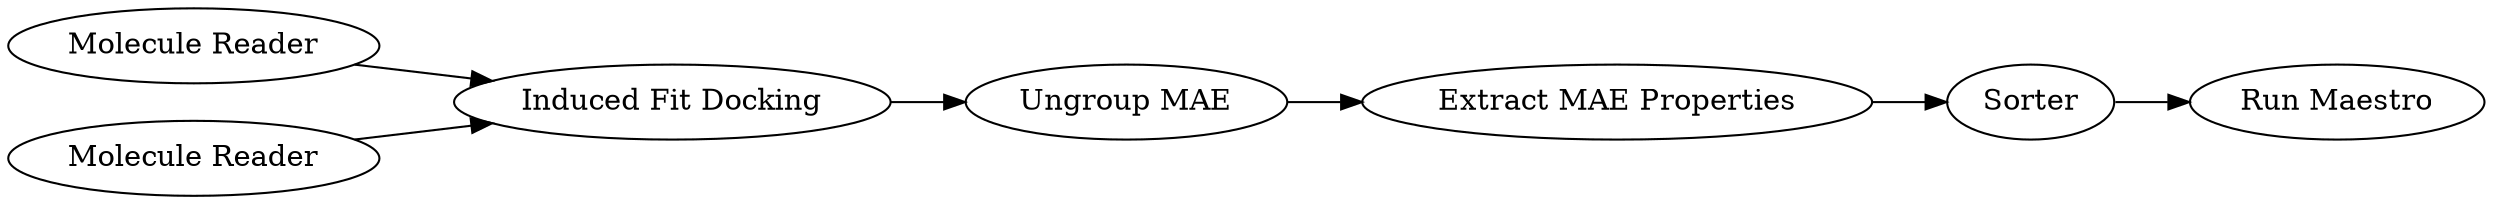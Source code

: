 digraph {
	154 -> 155
	110 -> 150
	152 -> 154
	150 -> 128
	151 -> 154
	155 -> 110
	150 [label=Sorter]
	155 [label="Ungroup MAE"]
	154 [label="Induced Fit Docking"]
	152 [label="Molecule Reader"]
	110 [label="Extract MAE Properties"]
	128 [label="Run Maestro"]
	151 [label="Molecule Reader"]
	rankdir=LR
}
